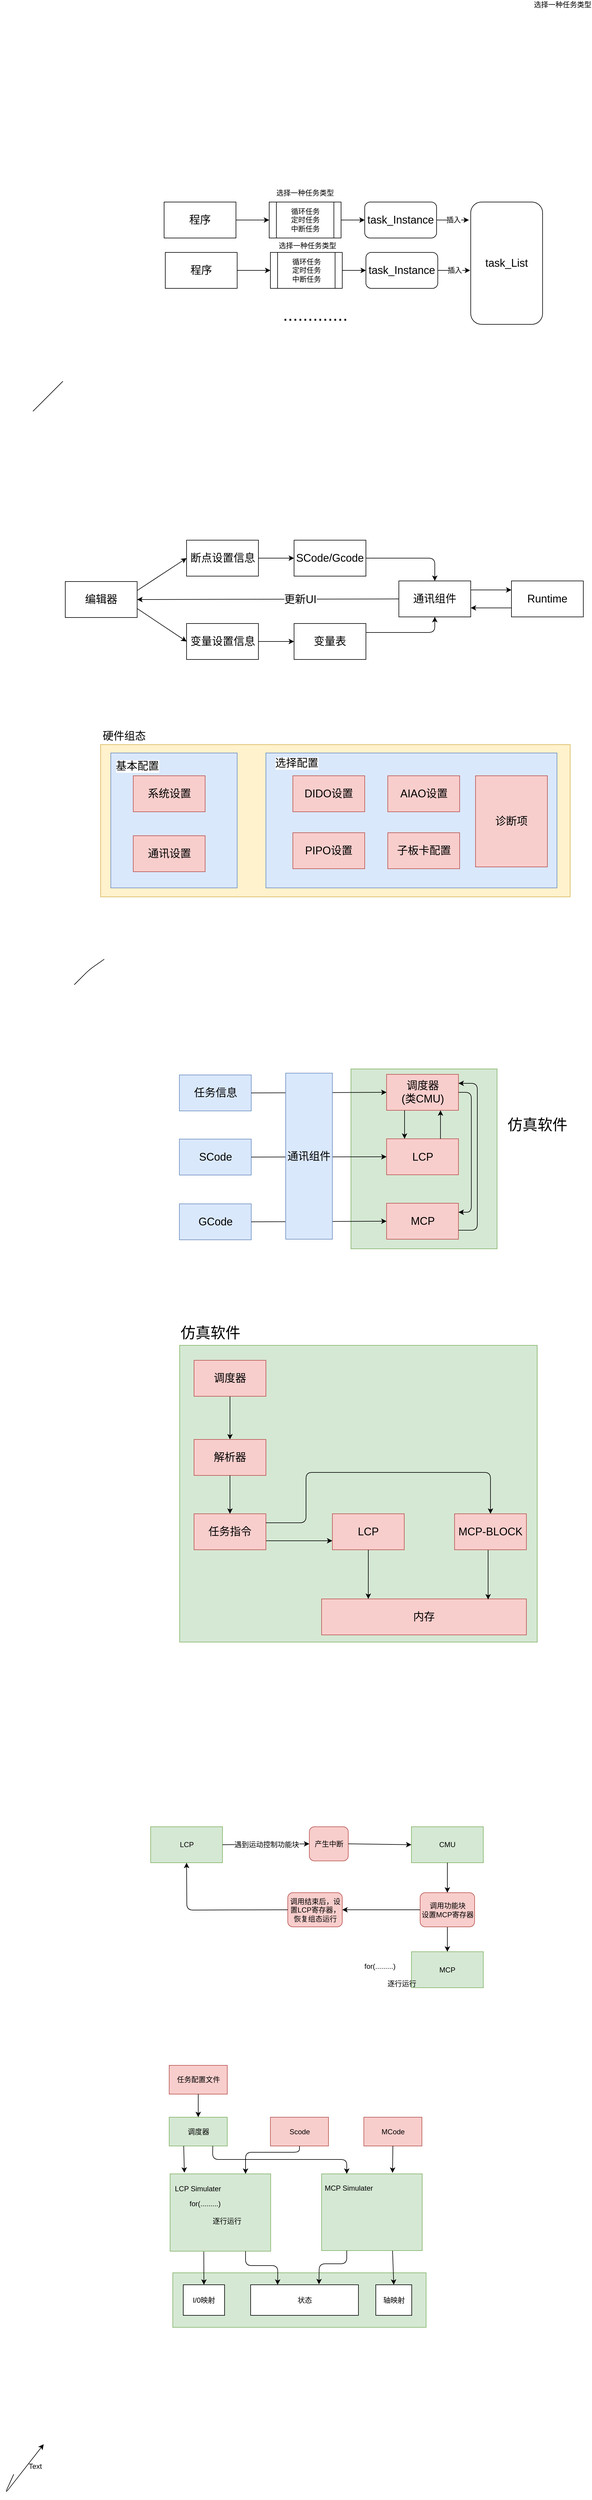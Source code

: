 <mxfile version="12.2.6" type="github" pages="1">
  <diagram id="iVK3ShdwLWbgninj1tHv" name="Page-1">
    <mxGraphModel dx="1200" dy="846" grid="0" gridSize="10" guides="1" tooltips="1" connect="1" arrows="1" fold="1" page="0" pageScale="1" pageWidth="827" pageHeight="1169" math="0" shadow="0">
      <root>
        <mxCell id="0"/>
        <mxCell id="1" parent="0"/>
        <mxCell id="r77TQMJBqD1MutyU2JvS-38" value="" style="rounded=0;whiteSpace=wrap;html=1;fillColor=#d5e8d4;strokeColor=#82b366;" vertex="1" parent="1">
          <mxGeometry x="-16" y="2151" width="597" height="495" as="geometry"/>
        </mxCell>
        <mxCell id="r77TQMJBqD1MutyU2JvS-3" value="" style="rounded=0;whiteSpace=wrap;html=1;fillColor=#d5e8d4;strokeColor=#82b366;" vertex="1" parent="1">
          <mxGeometry x="270" y="1690" width="244" height="300" as="geometry"/>
        </mxCell>
        <mxCell id="p2M6NOosVOnFMMnS_r7A-87" value="" style="rounded=0;whiteSpace=wrap;html=1;fontSize=18;fillColor=#fff2cc;strokeColor=#d6b656;" parent="1" vertex="1">
          <mxGeometry x="-148" y="1149" width="784" height="254" as="geometry"/>
        </mxCell>
        <mxCell id="p2M6NOosVOnFMMnS_r7A-80" value="" style="rounded=0;whiteSpace=wrap;html=1;fontSize=18;fillColor=#dae8fc;strokeColor=#6c8ebf;" parent="1" vertex="1">
          <mxGeometry x="128" y="1163" width="486" height="225" as="geometry"/>
        </mxCell>
        <mxCell id="p2M6NOosVOnFMMnS_r7A-79" value="" style="rounded=0;whiteSpace=wrap;html=1;fontSize=18;fillColor=#dae8fc;strokeColor=#6c8ebf;" parent="1" vertex="1">
          <mxGeometry x="-131" y="1163" width="211" height="225" as="geometry"/>
        </mxCell>
        <mxCell id="p2M6NOosVOnFMMnS_r7A-1" value="&lt;font style=&quot;font-size: 18px;&quot;&gt;程序&lt;/font&gt;" style="rounded=0;whiteSpace=wrap;html=1;fontSize=18;" parent="1" vertex="1">
          <mxGeometry x="-42" y="244" width="120" height="60" as="geometry"/>
        </mxCell>
        <mxCell id="p2M6NOosVOnFMMnS_r7A-2" value="" style="endArrow=classic;html=1;exitX=1;exitY=0.5;exitDx=0;exitDy=0;entryX=0;entryY=0.5;entryDx=0;entryDy=0;" parent="1" source="p2M6NOosVOnFMMnS_r7A-11" target="p2M6NOosVOnFMMnS_r7A-5" edge="1">
          <mxGeometry width="50" height="50" relative="1" as="geometry">
            <mxPoint x="-42" y="375" as="sourcePoint"/>
            <mxPoint x="156" y="274" as="targetPoint"/>
          </mxGeometry>
        </mxCell>
        <mxCell id="p2M6NOosVOnFMMnS_r7A-5" value="task_Instance" style="rounded=1;whiteSpace=wrap;html=1;fontSize=18;" parent="1" vertex="1">
          <mxGeometry x="293" y="244" width="120" height="60" as="geometry"/>
        </mxCell>
        <mxCell id="p2M6NOosVOnFMMnS_r7A-11" value="&lt;div&gt;循环任务&lt;/div&gt;&lt;div&gt;定时任务&lt;/div&gt;&lt;div&gt;中断任务&lt;br&gt;&lt;/div&gt;" style="shape=process;whiteSpace=wrap;html=1;backgroundOutline=1;" parent="1" vertex="1">
          <mxGeometry x="133.5" y="244" width="120" height="60" as="geometry"/>
        </mxCell>
        <mxCell id="p2M6NOosVOnFMMnS_r7A-12" value="" style="endArrow=classic;html=1;exitX=1;exitY=0.5;exitDx=0;exitDy=0;entryX=0;entryY=0.5;entryDx=0;entryDy=0;" parent="1" source="p2M6NOosVOnFMMnS_r7A-1" target="p2M6NOosVOnFMMnS_r7A-11" edge="1">
          <mxGeometry width="50" height="50" relative="1" as="geometry">
            <mxPoint x="78" y="274" as="sourcePoint"/>
            <mxPoint x="217" y="274" as="targetPoint"/>
          </mxGeometry>
        </mxCell>
        <mxCell id="p2M6NOosVOnFMMnS_r7A-14" value="" style="endArrow=none;html=1;" parent="1" edge="1">
          <mxGeometry width="50" height="50" relative="1" as="geometry">
            <mxPoint x="-261" y="593" as="sourcePoint"/>
            <mxPoint x="-211" y="543" as="targetPoint"/>
          </mxGeometry>
        </mxCell>
        <mxCell id="p2M6NOosVOnFMMnS_r7A-16" value="选择一种任务类型" style="text;html=1;resizable=0;points=[];align=center;verticalAlign=middle;labelBackgroundColor=#ffffff;" parent="p2M6NOosVOnFMMnS_r7A-14" vertex="1" connectable="0">
          <mxGeometry x="0.5" y="4" relative="1" as="geometry">
            <mxPoint x="419.5" y="-324" as="offset"/>
          </mxGeometry>
        </mxCell>
        <mxCell id="p2M6NOosVOnFMMnS_r7A-37" value="&lt;font style=&quot;font-size: 30px&quot;&gt;.............&lt;/font&gt;" style="text;html=1;resizable=0;points=[];align=center;verticalAlign=middle;labelBackgroundColor=#ffffff;fontSize=18;" parent="p2M6NOosVOnFMMnS_r7A-14" vertex="1" connectable="0">
          <mxGeometry x="0.236" y="1" relative="1" as="geometry">
            <mxPoint x="441" y="-130.5" as="offset"/>
          </mxGeometry>
        </mxCell>
        <mxCell id="p2M6NOosVOnFMMnS_r7A-18" value="" style="endArrow=classic;html=1;exitX=1;exitY=0.5;exitDx=0;exitDy=0;" parent="1" edge="1">
          <mxGeometry width="50" height="50" relative="1" as="geometry">
            <mxPoint x="413.0" y="274" as="sourcePoint"/>
            <mxPoint x="467" y="274" as="targetPoint"/>
          </mxGeometry>
        </mxCell>
        <mxCell id="p2M6NOosVOnFMMnS_r7A-19" value="插入" style="text;html=1;resizable=0;points=[];align=center;verticalAlign=middle;labelBackgroundColor=#ffffff;" parent="p2M6NOosVOnFMMnS_r7A-18" vertex="1" connectable="0">
          <mxGeometry x="0.141" y="-1" relative="1" as="geometry">
            <mxPoint x="-3.5" y="-1" as="offset"/>
          </mxGeometry>
        </mxCell>
        <mxCell id="p2M6NOosVOnFMMnS_r7A-28" value="程序" style="rounded=0;whiteSpace=wrap;html=1;fontSize=18;" parent="1" vertex="1">
          <mxGeometry x="-40" y="328" width="120" height="60" as="geometry"/>
        </mxCell>
        <mxCell id="p2M6NOosVOnFMMnS_r7A-29" value="" style="endArrow=classic;html=1;exitX=1;exitY=0.5;exitDx=0;exitDy=0;entryX=0;entryY=0.5;entryDx=0;entryDy=0;" parent="1" source="p2M6NOosVOnFMMnS_r7A-31" target="p2M6NOosVOnFMMnS_r7A-30" edge="1">
          <mxGeometry width="50" height="50" relative="1" as="geometry">
            <mxPoint x="-40" y="459" as="sourcePoint"/>
            <mxPoint x="158" y="358" as="targetPoint"/>
          </mxGeometry>
        </mxCell>
        <mxCell id="p2M6NOosVOnFMMnS_r7A-30" value="task_Instance" style="rounded=1;whiteSpace=wrap;html=1;fontSize=18;" parent="1" vertex="1">
          <mxGeometry x="295" y="328" width="120" height="60" as="geometry"/>
        </mxCell>
        <mxCell id="p2M6NOosVOnFMMnS_r7A-31" value="&lt;div&gt;循环任务&lt;/div&gt;&lt;div&gt;定时任务&lt;/div&gt;&lt;div&gt;中断任务&lt;br&gt;&lt;/div&gt;" style="shape=process;whiteSpace=wrap;html=1;backgroundOutline=1;" parent="1" vertex="1">
          <mxGeometry x="135.5" y="328" width="120" height="60" as="geometry"/>
        </mxCell>
        <mxCell id="p2M6NOosVOnFMMnS_r7A-32" value="" style="endArrow=classic;html=1;exitX=1;exitY=0.5;exitDx=0;exitDy=0;entryX=0;entryY=0.5;entryDx=0;entryDy=0;" parent="1" source="p2M6NOosVOnFMMnS_r7A-28" target="p2M6NOosVOnFMMnS_r7A-31" edge="1">
          <mxGeometry width="50" height="50" relative="1" as="geometry">
            <mxPoint x="80" y="358" as="sourcePoint"/>
            <mxPoint x="219" y="358" as="targetPoint"/>
          </mxGeometry>
        </mxCell>
        <mxCell id="p2M6NOosVOnFMMnS_r7A-33" value="选择一种任务类型" style="text;html=1;resizable=0;points=[];align=center;verticalAlign=middle;labelBackgroundColor=#ffffff;" parent="1" vertex="1" connectable="0">
          <mxGeometry x="-80.779" y="560.122" as="geometry">
            <mxPoint x="278" y="-243" as="offset"/>
          </mxGeometry>
        </mxCell>
        <mxCell id="p2M6NOosVOnFMMnS_r7A-34" value="" style="endArrow=classic;html=1;exitX=1;exitY=0.5;exitDx=0;exitDy=0;" parent="1" edge="1">
          <mxGeometry width="50" height="50" relative="1" as="geometry">
            <mxPoint x="415.0" y="358.0" as="sourcePoint"/>
            <mxPoint x="469" y="358.0" as="targetPoint"/>
          </mxGeometry>
        </mxCell>
        <mxCell id="p2M6NOosVOnFMMnS_r7A-35" value="插入" style="text;html=1;resizable=0;points=[];align=center;verticalAlign=middle;labelBackgroundColor=#ffffff;" parent="p2M6NOosVOnFMMnS_r7A-34" vertex="1" connectable="0">
          <mxGeometry x="0.141" y="-1" relative="1" as="geometry">
            <mxPoint x="-3.5" y="-1" as="offset"/>
          </mxGeometry>
        </mxCell>
        <mxCell id="p2M6NOosVOnFMMnS_r7A-36" value="task_List" style="rounded=1;whiteSpace=wrap;html=1;fontSize=18;" parent="1" vertex="1">
          <mxGeometry x="470" y="244" width="120" height="204" as="geometry"/>
        </mxCell>
        <mxCell id="p2M6NOosVOnFMMnS_r7A-38" value="选择一种任务类型" style="text;html=1;resizable=0;points=[];align=center;verticalAlign=middle;labelBackgroundColor=#ffffff;" parent="1" vertex="1" connectable="0">
          <mxGeometry x="203.384" y="238.459" as="geometry">
            <mxPoint x="419.5" y="-324" as="offset"/>
          </mxGeometry>
        </mxCell>
        <mxCell id="p2M6NOosVOnFMMnS_r7A-39" value="选择一种任务类型" style="text;html=1;resizable=0;points=[];align=center;verticalAlign=middle;labelBackgroundColor=#ffffff;" parent="1" vertex="1" connectable="0">
          <mxGeometry x="203.384" y="238.459" as="geometry">
            <mxPoint x="419.5" y="-324" as="offset"/>
          </mxGeometry>
        </mxCell>
        <mxCell id="p2M6NOosVOnFMMnS_r7A-42" value="断点设置信息" style="rounded=0;whiteSpace=wrap;html=1;fontSize=18;" parent="1" vertex="1">
          <mxGeometry x="-4.5" y="808" width="120" height="60" as="geometry"/>
        </mxCell>
        <mxCell id="p2M6NOosVOnFMMnS_r7A-43" value="变量设置信息" style="rounded=0;whiteSpace=wrap;html=1;fontSize=18;" parent="1" vertex="1">
          <mxGeometry x="-4.5" y="947" width="120" height="60" as="geometry"/>
        </mxCell>
        <mxCell id="p2M6NOosVOnFMMnS_r7A-44" value="SCode/Gcode" style="rounded=0;whiteSpace=wrap;html=1;fontSize=18;" parent="1" vertex="1">
          <mxGeometry x="175" y="808" width="120" height="60" as="geometry"/>
        </mxCell>
        <mxCell id="p2M6NOosVOnFMMnS_r7A-45" value="变量表" style="rounded=0;whiteSpace=wrap;html=1;fontSize=18;" parent="1" vertex="1">
          <mxGeometry x="175" y="947" width="120" height="60" as="geometry"/>
        </mxCell>
        <mxCell id="p2M6NOosVOnFMMnS_r7A-46" value="通讯组件" style="rounded=0;whiteSpace=wrap;html=1;fontSize=18;" parent="1" vertex="1">
          <mxGeometry x="350" y="876" width="120" height="60" as="geometry"/>
        </mxCell>
        <mxCell id="p2M6NOosVOnFMMnS_r7A-47" value="Runtime" style="rounded=0;whiteSpace=wrap;html=1;fontSize=18;" parent="1" vertex="1">
          <mxGeometry x="538" y="876" width="120" height="60" as="geometry"/>
        </mxCell>
        <mxCell id="p2M6NOosVOnFMMnS_r7A-48" value="" style="endArrow=classic;html=1;fontSize=18;fontColor=#000000;exitX=1;exitY=0.5;exitDx=0;exitDy=0;entryX=0;entryY=0.5;entryDx=0;entryDy=0;" parent="1" source="p2M6NOosVOnFMMnS_r7A-42" target="p2M6NOosVOnFMMnS_r7A-44" edge="1">
          <mxGeometry width="50" height="50" relative="1" as="geometry">
            <mxPoint x="-31" y="1036" as="sourcePoint"/>
            <mxPoint x="19" y="986" as="targetPoint"/>
          </mxGeometry>
        </mxCell>
        <mxCell id="p2M6NOosVOnFMMnS_r7A-49" value="" style="endArrow=classic;html=1;fontSize=18;fontColor=#000000;exitX=1;exitY=0.5;exitDx=0;exitDy=0;" parent="1" source="p2M6NOosVOnFMMnS_r7A-43" target="p2M6NOosVOnFMMnS_r7A-45" edge="1">
          <mxGeometry width="50" height="50" relative="1" as="geometry">
            <mxPoint x="-31" y="1078" as="sourcePoint"/>
            <mxPoint x="19" y="1028" as="targetPoint"/>
          </mxGeometry>
        </mxCell>
        <mxCell id="p2M6NOosVOnFMMnS_r7A-50" value="" style="endArrow=classic;html=1;fontSize=18;fontColor=#000000;exitX=1;exitY=0.5;exitDx=0;exitDy=0;entryX=0.5;entryY=0;entryDx=0;entryDy=0;" parent="1" source="p2M6NOosVOnFMMnS_r7A-44" target="p2M6NOosVOnFMMnS_r7A-46" edge="1">
          <mxGeometry width="50" height="50" relative="1" as="geometry">
            <mxPoint x="125.5" y="848" as="sourcePoint"/>
            <mxPoint x="185" y="848" as="targetPoint"/>
            <Array as="points">
              <mxPoint x="410" y="838"/>
            </Array>
          </mxGeometry>
        </mxCell>
        <mxCell id="p2M6NOosVOnFMMnS_r7A-51" value="" style="endArrow=classic;html=1;fontSize=18;fontColor=#000000;exitX=1;exitY=0.25;exitDx=0;exitDy=0;entryX=0.5;entryY=1;entryDx=0;entryDy=0;" parent="1" source="p2M6NOosVOnFMMnS_r7A-45" target="p2M6NOosVOnFMMnS_r7A-46" edge="1">
          <mxGeometry width="50" height="50" relative="1" as="geometry">
            <mxPoint x="-31" y="1036" as="sourcePoint"/>
            <mxPoint x="19" y="986" as="targetPoint"/>
            <Array as="points">
              <mxPoint x="410" y="962"/>
            </Array>
          </mxGeometry>
        </mxCell>
        <mxCell id="p2M6NOosVOnFMMnS_r7A-53" value="" style="endArrow=classic;html=1;fontSize=18;fontColor=#000000;exitX=1;exitY=0.25;exitDx=0;exitDy=0;entryX=0;entryY=0.25;entryDx=0;entryDy=0;" parent="1" source="p2M6NOosVOnFMMnS_r7A-46" target="p2M6NOosVOnFMMnS_r7A-47" edge="1">
          <mxGeometry width="50" height="50" relative="1" as="geometry">
            <mxPoint x="-31" y="1036" as="sourcePoint"/>
            <mxPoint x="19" y="986" as="targetPoint"/>
          </mxGeometry>
        </mxCell>
        <mxCell id="p2M6NOosVOnFMMnS_r7A-54" value="" style="endArrow=classic;html=1;fontSize=18;fontColor=#000000;exitX=0;exitY=0.75;exitDx=0;exitDy=0;entryX=1;entryY=0.75;entryDx=0;entryDy=0;" parent="1" source="p2M6NOosVOnFMMnS_r7A-47" target="p2M6NOosVOnFMMnS_r7A-46" edge="1">
          <mxGeometry width="50" height="50" relative="1" as="geometry">
            <mxPoint x="480" y="897" as="sourcePoint"/>
            <mxPoint x="550" y="897" as="targetPoint"/>
          </mxGeometry>
        </mxCell>
        <mxCell id="p2M6NOosVOnFMMnS_r7A-59" value="编辑器" style="rounded=0;whiteSpace=wrap;html=1;fontSize=18;" parent="1" vertex="1">
          <mxGeometry x="-207" y="877" width="120" height="60" as="geometry"/>
        </mxCell>
        <mxCell id="p2M6NOosVOnFMMnS_r7A-61" value="" style="endArrow=classic;html=1;fontSize=18;fontColor=#000000;exitX=1;exitY=0.25;exitDx=0;exitDy=0;entryX=0;entryY=0.5;entryDx=0;entryDy=0;" parent="1" source="p2M6NOosVOnFMMnS_r7A-59" target="p2M6NOosVOnFMMnS_r7A-42" edge="1">
          <mxGeometry width="50" height="50" relative="1" as="geometry">
            <mxPoint x="305" y="972" as="sourcePoint"/>
            <mxPoint x="420" y="927" as="targetPoint"/>
            <Array as="points"/>
          </mxGeometry>
        </mxCell>
        <mxCell id="p2M6NOosVOnFMMnS_r7A-63" value="" style="endArrow=classic;html=1;fontSize=18;fontColor=#000000;exitX=1;exitY=0.75;exitDx=0;exitDy=0;entryX=0;entryY=0.5;entryDx=0;entryDy=0;" parent="1" source="p2M6NOosVOnFMMnS_r7A-59" target="p2M6NOosVOnFMMnS_r7A-43" edge="1">
          <mxGeometry width="50" height="50" relative="1" as="geometry">
            <mxPoint x="-77" y="902" as="sourcePoint"/>
            <mxPoint x="5.5" y="848" as="targetPoint"/>
            <Array as="points"/>
          </mxGeometry>
        </mxCell>
        <mxCell id="p2M6NOosVOnFMMnS_r7A-64" value="" style="endArrow=classic;html=1;fontSize=18;fontColor=#000000;exitX=0;exitY=0.5;exitDx=0;exitDy=0;entryX=1;entryY=0.5;entryDx=0;entryDy=0;" parent="1" source="p2M6NOosVOnFMMnS_r7A-46" target="p2M6NOosVOnFMMnS_r7A-59" edge="1">
          <mxGeometry width="50" height="50" relative="1" as="geometry">
            <mxPoint x="-261" y="1078" as="sourcePoint"/>
            <mxPoint x="-211" y="1028" as="targetPoint"/>
          </mxGeometry>
        </mxCell>
        <mxCell id="p2M6NOosVOnFMMnS_r7A-65" value="&lt;div&gt;更新UI&lt;/div&gt;" style="text;html=1;resizable=0;points=[];align=center;verticalAlign=middle;labelBackgroundColor=#ffffff;fontSize=18;fontColor=#000000;" parent="p2M6NOosVOnFMMnS_r7A-64" vertex="1" connectable="0">
          <mxGeometry x="-0.245" relative="1" as="geometry">
            <mxPoint as="offset"/>
          </mxGeometry>
        </mxCell>
        <mxCell id="p2M6NOosVOnFMMnS_r7A-67" value="通讯设置" style="rounded=0;whiteSpace=wrap;html=1;fontSize=18;fillColor=#f8cecc;strokeColor=#b85450;" parent="1" vertex="1">
          <mxGeometry x="-93.5" y="1301" width="120" height="60" as="geometry"/>
        </mxCell>
        <mxCell id="p2M6NOosVOnFMMnS_r7A-68" value="DIDO设置" style="rounded=0;whiteSpace=wrap;html=1;fontSize=18;fillColor=#f8cecc;strokeColor=#b85450;" parent="1" vertex="1">
          <mxGeometry x="173" y="1201" width="120" height="60" as="geometry"/>
        </mxCell>
        <mxCell id="p2M6NOosVOnFMMnS_r7A-69" value="PIPO设置" style="rounded=0;whiteSpace=wrap;html=1;fontSize=18;fillColor=#f8cecc;strokeColor=#b85450;" parent="1" vertex="1">
          <mxGeometry x="173" y="1296" width="120" height="60" as="geometry"/>
        </mxCell>
        <mxCell id="p2M6NOosVOnFMMnS_r7A-71" value="系统设置" style="rounded=0;whiteSpace=wrap;html=1;fontSize=18;fillColor=#f8cecc;strokeColor=#b85450;" parent="1" vertex="1">
          <mxGeometry x="-93.5" y="1201" width="120" height="60" as="geometry"/>
        </mxCell>
        <mxCell id="p2M6NOosVOnFMMnS_r7A-75" value="AIAO设置" style="rounded=0;whiteSpace=wrap;html=1;fontSize=18;fillColor=#f8cecc;strokeColor=#b85450;" parent="1" vertex="1">
          <mxGeometry x="331.5" y="1201" width="120" height="60" as="geometry"/>
        </mxCell>
        <mxCell id="p2M6NOosVOnFMMnS_r7A-76" value="子板卡配置" style="rounded=0;whiteSpace=wrap;html=1;fontSize=18;fillColor=#f8cecc;strokeColor=#b85450;" parent="1" vertex="1">
          <mxGeometry x="331.5" y="1296" width="120" height="60" as="geometry"/>
        </mxCell>
        <mxCell id="p2M6NOosVOnFMMnS_r7A-81" value="" style="endArrow=none;html=1;fontSize=18;fontColor=#000000;" parent="1" edge="1">
          <mxGeometry width="50" height="50" relative="1" as="geometry">
            <mxPoint x="-192" y="1549.5" as="sourcePoint"/>
            <mxPoint x="-142" y="1507" as="targetPoint"/>
            <Array as="points">
              <mxPoint x="-167" y="1524.5"/>
            </Array>
          </mxGeometry>
        </mxCell>
        <mxCell id="p2M6NOosVOnFMMnS_r7A-82" value="基本配置" style="text;html=1;resizable=0;points=[];align=center;verticalAlign=middle;labelBackgroundColor=#ffffff;fontSize=18;fontColor=#000000;" parent="p2M6NOosVOnFMMnS_r7A-81" vertex="1" connectable="0">
          <mxGeometry x="0.741" relative="1" as="geometry">
            <mxPoint x="61.5" y="-327" as="offset"/>
          </mxGeometry>
        </mxCell>
        <mxCell id="p2M6NOosVOnFMMnS_r7A-85" value="选择配置" style="text;html=1;resizable=0;points=[];align=center;verticalAlign=middle;labelBackgroundColor=#ffffff;fontSize=18;fontColor=#000000;" parent="p2M6NOosVOnFMMnS_r7A-81" vertex="1" connectable="0">
          <mxGeometry x="0.834" relative="1" as="geometry">
            <mxPoint x="325.5" y="-330.5" as="offset"/>
          </mxGeometry>
        </mxCell>
        <mxCell id="p2M6NOosVOnFMMnS_r7A-88" value="硬件组态" style="text;html=1;resizable=0;points=[];align=center;verticalAlign=middle;labelBackgroundColor=#ffffff;fontSize=18;fontColor=#000000;" parent="p2M6NOosVOnFMMnS_r7A-81" vertex="1" connectable="0">
          <mxGeometry x="0.812" y="1" relative="1" as="geometry">
            <mxPoint x="39" y="-375.5" as="offset"/>
          </mxGeometry>
        </mxCell>
        <mxCell id="p2M6NOosVOnFMMnS_r7A-90" value="诊断项" style="rounded=0;whiteSpace=wrap;html=1;fontSize=18;fillColor=#f8cecc;strokeColor=#b85450;" parent="1" vertex="1">
          <mxGeometry x="478" y="1201" width="120" height="152" as="geometry"/>
        </mxCell>
        <mxCell id="p2M6NOosVOnFMMnS_r7A-93" value="SCode" style="rounded=0;whiteSpace=wrap;html=1;fontSize=18;fillColor=#dae8fc;strokeColor=#6c8ebf;" parent="1" vertex="1">
          <mxGeometry x="-16.5" y="1807" width="120" height="60" as="geometry"/>
        </mxCell>
        <mxCell id="p2M6NOosVOnFMMnS_r7A-94" value="GCode" style="rounded=0;whiteSpace=wrap;html=1;fontSize=18;fillColor=#dae8fc;strokeColor=#6c8ebf;" parent="1" vertex="1">
          <mxGeometry x="-16.5" y="1915" width="120" height="60" as="geometry"/>
        </mxCell>
        <mxCell id="p2M6NOosVOnFMMnS_r7A-95" value="任务信息" style="rounded=0;whiteSpace=wrap;html=1;fontSize=18;fillColor=#dae8fc;strokeColor=#6c8ebf;" parent="1" vertex="1">
          <mxGeometry x="-16.5" y="1700" width="120" height="60" as="geometry"/>
        </mxCell>
        <mxCell id="p2M6NOosVOnFMMnS_r7A-96" value="&lt;div&gt;调度器&lt;/div&gt;&lt;div&gt;(类CMU)&lt;br&gt;&lt;/div&gt;" style="rounded=0;whiteSpace=wrap;html=1;fontSize=18;fillColor=#f8cecc;strokeColor=#b85450;" parent="1" vertex="1">
          <mxGeometry x="329.5" y="1699" width="120" height="60" as="geometry"/>
        </mxCell>
        <mxCell id="p2M6NOosVOnFMMnS_r7A-97" value="LCP" style="rounded=0;whiteSpace=wrap;html=1;fontSize=18;fillColor=#f8cecc;strokeColor=#b85450;" parent="1" vertex="1">
          <mxGeometry x="329.5" y="1806.5" width="120" height="60" as="geometry"/>
        </mxCell>
        <mxCell id="p2M6NOosVOnFMMnS_r7A-98" value="MCP" style="rounded=0;whiteSpace=wrap;html=1;fontSize=18;fillColor=#f8cecc;strokeColor=#b85450;" parent="1" vertex="1">
          <mxGeometry x="329.5" y="1914" width="120" height="60" as="geometry"/>
        </mxCell>
        <mxCell id="p2M6NOosVOnFMMnS_r7A-99" value="" style="endArrow=classic;html=1;fontSize=18;fontColor=#000000;exitX=1;exitY=0.5;exitDx=0;exitDy=0;entryX=0;entryY=0.5;entryDx=0;entryDy=0;" parent="1" source="p2M6NOosVOnFMMnS_r7A-95" target="p2M6NOosVOnFMMnS_r7A-96" edge="1">
          <mxGeometry width="50" height="50" relative="1" as="geometry">
            <mxPoint x="-216" y="2046" as="sourcePoint"/>
            <mxPoint x="-166" y="1996" as="targetPoint"/>
          </mxGeometry>
        </mxCell>
        <mxCell id="p2M6NOosVOnFMMnS_r7A-102" value="" style="endArrow=classic;html=1;fontSize=18;fontColor=#000000;exitX=1;exitY=0.5;exitDx=0;exitDy=0;entryX=0;entryY=0.5;entryDx=0;entryDy=0;" parent="1" source="p2M6NOosVOnFMMnS_r7A-93" target="p2M6NOosVOnFMMnS_r7A-97" edge="1">
          <mxGeometry width="50" height="50" relative="1" as="geometry">
            <mxPoint x="113.5" y="1740" as="sourcePoint"/>
            <mxPoint x="305" y="1740" as="targetPoint"/>
          </mxGeometry>
        </mxCell>
        <mxCell id="p2M6NOosVOnFMMnS_r7A-103" value="" style="endArrow=classic;html=1;fontSize=18;fontColor=#000000;exitX=1;exitY=0.5;exitDx=0;exitDy=0;entryX=0;entryY=0.5;entryDx=0;entryDy=0;" parent="1" source="p2M6NOosVOnFMMnS_r7A-94" target="p2M6NOosVOnFMMnS_r7A-98" edge="1">
          <mxGeometry width="50" height="50" relative="1" as="geometry">
            <mxPoint x="123.5" y="1750" as="sourcePoint"/>
            <mxPoint x="315" y="1750" as="targetPoint"/>
          </mxGeometry>
        </mxCell>
        <mxCell id="p2M6NOosVOnFMMnS_r7A-101" value="通讯组件" style="rounded=0;whiteSpace=wrap;html=1;fontSize=18;fillColor=#dae8fc;strokeColor=#6c8ebf;" parent="1" vertex="1">
          <mxGeometry x="161" y="1697" width="78" height="277" as="geometry"/>
        </mxCell>
        <mxCell id="p2M6NOosVOnFMMnS_r7A-104" value="" style="endArrow=classic;html=1;fontSize=18;fontColor=#000000;exitX=0.25;exitY=1;exitDx=0;exitDy=0;entryX=0.25;entryY=0;entryDx=0;entryDy=0;" parent="1" source="p2M6NOosVOnFMMnS_r7A-96" target="p2M6NOosVOnFMMnS_r7A-97" edge="1">
          <mxGeometry width="50" height="50" relative="1" as="geometry">
            <mxPoint x="600.5" y="1828" as="sourcePoint"/>
            <mxPoint x="650.5" y="1778" as="targetPoint"/>
          </mxGeometry>
        </mxCell>
        <mxCell id="p2M6NOosVOnFMMnS_r7A-105" value="" style="endArrow=classic;html=1;fontSize=18;fontColor=#000000;exitX=1;exitY=0.5;exitDx=0;exitDy=0;entryX=1;entryY=0.25;entryDx=0;entryDy=0;" parent="1" source="p2M6NOosVOnFMMnS_r7A-96" target="p2M6NOosVOnFMMnS_r7A-98" edge="1">
          <mxGeometry width="50" height="50" relative="1" as="geometry">
            <mxPoint x="399.5" y="1769" as="sourcePoint"/>
            <mxPoint x="399.5" y="1816.5" as="targetPoint"/>
            <Array as="points">
              <mxPoint x="471" y="1729"/>
              <mxPoint x="471" y="1929"/>
            </Array>
          </mxGeometry>
        </mxCell>
        <mxCell id="r77TQMJBqD1MutyU2JvS-4" value="" style="endArrow=classic;html=1;fontSize=18;fontColor=#000000;exitX=0.75;exitY=0;exitDx=0;exitDy=0;entryX=0.75;entryY=1;entryDx=0;entryDy=0;" edge="1" parent="1" source="p2M6NOosVOnFMMnS_r7A-97" target="p2M6NOosVOnFMMnS_r7A-96">
          <mxGeometry width="50" height="50" relative="1" as="geometry">
            <mxPoint x="399.5" y="1769" as="sourcePoint"/>
            <mxPoint x="399.5" y="1816.5" as="targetPoint"/>
          </mxGeometry>
        </mxCell>
        <mxCell id="r77TQMJBqD1MutyU2JvS-6" value="" style="endArrow=none;html=1;fontSize=18;fontColor=#000000;exitX=1;exitY=0.25;exitDx=0;exitDy=0;entryX=1;entryY=0.75;entryDx=0;entryDy=0;startArrow=classic;startFill=1;endFill=0;" edge="1" parent="1" source="p2M6NOosVOnFMMnS_r7A-96" target="p2M6NOosVOnFMMnS_r7A-98">
          <mxGeometry width="50" height="50" relative="1" as="geometry">
            <mxPoint x="459.5" y="1739" as="sourcePoint"/>
            <mxPoint x="459.5" y="1939" as="targetPoint"/>
            <Array as="points">
              <mxPoint x="481" y="1714"/>
              <mxPoint x="481" y="1959"/>
            </Array>
          </mxGeometry>
        </mxCell>
        <mxCell id="r77TQMJBqD1MutyU2JvS-8" value="" style="endArrow=classic;html=1;exitX=0.5;exitY=1;exitDx=0;exitDy=0;entryX=0.5;entryY=0;entryDx=0;entryDy=0;" edge="1" parent="1" source="r77TQMJBqD1MutyU2JvS-10" target="r77TQMJBqD1MutyU2JvS-11">
          <mxGeometry width="50" height="50" relative="1" as="geometry">
            <mxPoint x="-232" y="2337" as="sourcePoint"/>
            <mxPoint x="-182" y="2287" as="targetPoint"/>
          </mxGeometry>
        </mxCell>
        <mxCell id="r77TQMJBqD1MutyU2JvS-9" value="&lt;font style=&quot;font-size: 25px&quot;&gt;仿真软件&lt;/font&gt;" style="text;html=1;resizable=0;points=[];align=center;verticalAlign=middle;labelBackgroundColor=#ffffff;" vertex="1" connectable="0" parent="r77TQMJBqD1MutyU2JvS-8">
          <mxGeometry x="0.44" y="-1" relative="1" as="geometry">
            <mxPoint x="-32" y="-159" as="offset"/>
          </mxGeometry>
        </mxCell>
        <mxCell id="r77TQMJBqD1MutyU2JvS-10" value="&lt;div&gt;调度器&lt;/div&gt;" style="rounded=0;whiteSpace=wrap;html=1;fontSize=18;fillColor=#f8cecc;strokeColor=#b85450;" vertex="1" parent="1">
          <mxGeometry x="8" y="2176" width="120" height="60" as="geometry"/>
        </mxCell>
        <mxCell id="r77TQMJBqD1MutyU2JvS-11" value="解析器" style="rounded=0;whiteSpace=wrap;html=1;fontSize=18;fillColor=#f8cecc;strokeColor=#b85450;" vertex="1" parent="1">
          <mxGeometry x="8" y="2308" width="120" height="60" as="geometry"/>
        </mxCell>
        <mxCell id="r77TQMJBqD1MutyU2JvS-20" value="" style="edgeStyle=orthogonalEdgeStyle;rounded=0;orthogonalLoop=1;jettySize=auto;html=1;startArrow=none;startFill=0;endArrow=classic;endFill=1;exitX=1;exitY=0.75;exitDx=0;exitDy=0;entryX=0;entryY=0.75;entryDx=0;entryDy=0;" edge="1" parent="1" source="r77TQMJBqD1MutyU2JvS-13" target="r77TQMJBqD1MutyU2JvS-19">
          <mxGeometry relative="1" as="geometry"/>
        </mxCell>
        <mxCell id="r77TQMJBqD1MutyU2JvS-13" value="任务指令" style="rounded=0;whiteSpace=wrap;html=1;fontSize=18;fillColor=#f8cecc;strokeColor=#b85450;" vertex="1" parent="1">
          <mxGeometry x="8" y="2432" width="120" height="60" as="geometry"/>
        </mxCell>
        <mxCell id="r77TQMJBqD1MutyU2JvS-19" value="LCP" style="rounded=0;whiteSpace=wrap;html=1;fontSize=18;fillColor=#f8cecc;strokeColor=#b85450;" vertex="1" parent="1">
          <mxGeometry x="239" y="2432" width="120" height="60" as="geometry"/>
        </mxCell>
        <mxCell id="r77TQMJBqD1MutyU2JvS-14" value="" style="endArrow=classic;html=1;entryX=0.5;entryY=0;entryDx=0;entryDy=0;exitX=0.5;exitY=1;exitDx=0;exitDy=0;" edge="1" parent="1" source="r77TQMJBqD1MutyU2JvS-11" target="r77TQMJBqD1MutyU2JvS-13">
          <mxGeometry width="50" height="50" relative="1" as="geometry">
            <mxPoint x="68" y="2405" as="sourcePoint"/>
            <mxPoint x="68" y="2471" as="targetPoint"/>
          </mxGeometry>
        </mxCell>
        <mxCell id="r77TQMJBqD1MutyU2JvS-15" value="&lt;font style=&quot;font-size: 25px&quot;&gt;仿真软件&lt;/font&gt;" style="text;html=1;resizable=0;points=[];align=center;verticalAlign=middle;labelBackgroundColor=#ffffff;" vertex="1" connectable="0" parent="r77TQMJBqD1MutyU2JvS-14">
          <mxGeometry x="0.44" y="-1" relative="1" as="geometry">
            <mxPoint x="514" y="-632" as="offset"/>
          </mxGeometry>
        </mxCell>
        <mxCell id="r77TQMJBqD1MutyU2JvS-27" value="内存" style="rounded=0;whiteSpace=wrap;html=1;fontSize=18;fillColor=#f8cecc;strokeColor=#b85450;" vertex="1" parent="1">
          <mxGeometry x="221" y="2574" width="342" height="60" as="geometry"/>
        </mxCell>
        <mxCell id="r77TQMJBqD1MutyU2JvS-29" value="" style="endArrow=classic;html=1;exitX=0.5;exitY=1;exitDx=0;exitDy=0;entryX=0.228;entryY=0;entryDx=0;entryDy=0;entryPerimeter=0;" edge="1" parent="1" source="r77TQMJBqD1MutyU2JvS-19" target="r77TQMJBqD1MutyU2JvS-27">
          <mxGeometry width="50" height="50" relative="1" as="geometry">
            <mxPoint x="-245" y="2735" as="sourcePoint"/>
            <mxPoint x="-195" y="2685" as="targetPoint"/>
          </mxGeometry>
        </mxCell>
        <mxCell id="r77TQMJBqD1MutyU2JvS-30" value="" style="endArrow=classic;html=1;exitX=0.5;exitY=1;exitDx=0;exitDy=0;entryX=0.813;entryY=0.017;entryDx=0;entryDy=0;entryPerimeter=0;" edge="1" parent="1" target="r77TQMJBqD1MutyU2JvS-27">
          <mxGeometry width="50" height="50" relative="1" as="geometry">
            <mxPoint x="499" y="2492" as="sourcePoint"/>
            <mxPoint x="502" y="2577" as="targetPoint"/>
          </mxGeometry>
        </mxCell>
        <mxCell id="r77TQMJBqD1MutyU2JvS-33" value="MCP-BLOCK" style="rounded=0;whiteSpace=wrap;html=1;fontSize=18;fillColor=#f8cecc;strokeColor=#b85450;" vertex="1" parent="1">
          <mxGeometry x="443" y="2432" width="120" height="60" as="geometry"/>
        </mxCell>
        <mxCell id="r77TQMJBqD1MutyU2JvS-36" value="" style="endArrow=classic;html=1;exitX=1;exitY=0.25;exitDx=0;exitDy=0;entryX=0.5;entryY=0;entryDx=0;entryDy=0;" edge="1" parent="1" source="r77TQMJBqD1MutyU2JvS-13" target="r77TQMJBqD1MutyU2JvS-33">
          <mxGeometry width="50" height="50" relative="1" as="geometry">
            <mxPoint x="-245" y="2705" as="sourcePoint"/>
            <mxPoint x="-195" y="2655" as="targetPoint"/>
            <Array as="points">
              <mxPoint x="195" y="2447"/>
              <mxPoint x="195" y="2363"/>
              <mxPoint x="503" y="2363"/>
            </Array>
          </mxGeometry>
        </mxCell>
        <mxCell id="r77TQMJBqD1MutyU2JvS-39" value="LCP" style="rounded=0;whiteSpace=wrap;html=1;fillColor=#d5e8d4;strokeColor=#82b366;" vertex="1" parent="1">
          <mxGeometry x="-64.5" y="2954" width="120" height="60" as="geometry"/>
        </mxCell>
        <mxCell id="r77TQMJBqD1MutyU2JvS-41" value="" style="endArrow=classic;html=1;exitX=1;exitY=0.5;exitDx=0;exitDy=0;entryX=0;entryY=0.5;entryDx=0;entryDy=0;" edge="1" parent="1" source="r77TQMJBqD1MutyU2JvS-39" target="r77TQMJBqD1MutyU2JvS-44">
          <mxGeometry width="50" height="50" relative="1" as="geometry">
            <mxPoint x="-116" y="3086" as="sourcePoint"/>
            <mxPoint x="226" y="2985" as="targetPoint"/>
          </mxGeometry>
        </mxCell>
        <mxCell id="r77TQMJBqD1MutyU2JvS-42" value="遇到运动控制功能块" style="text;html=1;resizable=0;points=[];align=center;verticalAlign=middle;labelBackgroundColor=#ffffff;" vertex="1" connectable="0" parent="r77TQMJBqD1MutyU2JvS-41">
          <mxGeometry x="0.131" y="1" relative="1" as="geometry">
            <mxPoint x="-8.5" y="1.5" as="offset"/>
          </mxGeometry>
        </mxCell>
        <mxCell id="r77TQMJBqD1MutyU2JvS-44" value="产生中断" style="rounded=1;whiteSpace=wrap;html=1;fillColor=#f8cecc;strokeColor=#b85450;" vertex="1" parent="1">
          <mxGeometry x="200.5" y="2954" width="65" height="57" as="geometry"/>
        </mxCell>
        <mxCell id="r77TQMJBqD1MutyU2JvS-53" value="CMU" style="rounded=0;whiteSpace=wrap;html=1;fillColor=#d5e8d4;strokeColor=#82b366;" vertex="1" parent="1">
          <mxGeometry x="371" y="2954" width="120" height="60" as="geometry"/>
        </mxCell>
        <mxCell id="r77TQMJBqD1MutyU2JvS-55" value="" style="endArrow=classic;html=1;exitX=1;exitY=0.5;exitDx=0;exitDy=0;entryX=0;entryY=0.5;entryDx=0;entryDy=0;" edge="1" parent="1" source="r77TQMJBqD1MutyU2JvS-44" target="r77TQMJBqD1MutyU2JvS-53">
          <mxGeometry width="50" height="50" relative="1" as="geometry">
            <mxPoint x="-116" y="3086" as="sourcePoint"/>
            <mxPoint x="-66" y="3036" as="targetPoint"/>
          </mxGeometry>
        </mxCell>
        <mxCell id="r77TQMJBqD1MutyU2JvS-56" value="" style="endArrow=classic;html=1;exitX=0.5;exitY=1;exitDx=0;exitDy=0;entryX=0.5;entryY=0;entryDx=0;entryDy=0;" edge="1" parent="1" source="r77TQMJBqD1MutyU2JvS-53" target="r77TQMJBqD1MutyU2JvS-57">
          <mxGeometry width="50" height="50" relative="1" as="geometry">
            <mxPoint x="436" y="3080" as="sourcePoint"/>
            <mxPoint x="431" y="3081" as="targetPoint"/>
          </mxGeometry>
        </mxCell>
        <mxCell id="r77TQMJBqD1MutyU2JvS-67" value="" style="edgeStyle=orthogonalEdgeStyle;rounded=0;orthogonalLoop=1;jettySize=auto;html=1;startArrow=none;startFill=0;endArrow=classic;endFill=1;" edge="1" parent="1" source="r77TQMJBqD1MutyU2JvS-57" target="r77TQMJBqD1MutyU2JvS-58">
          <mxGeometry relative="1" as="geometry"/>
        </mxCell>
        <mxCell id="r77TQMJBqD1MutyU2JvS-57" value="&lt;div&gt;调用功能块&lt;/div&gt;&lt;div&gt;设置MCP寄存器&lt;/div&gt;" style="rounded=1;whiteSpace=wrap;html=1;fillColor=#f8cecc;strokeColor=#b85450;" vertex="1" parent="1">
          <mxGeometry x="385.5" y="3064" width="91" height="57" as="geometry"/>
        </mxCell>
        <mxCell id="r77TQMJBqD1MutyU2JvS-58" value="MCP" style="rounded=0;whiteSpace=wrap;html=1;fillColor=#d5e8d4;strokeColor=#82b366;" vertex="1" parent="1">
          <mxGeometry x="371" y="3162.5" width="120" height="60" as="geometry"/>
        </mxCell>
        <mxCell id="r77TQMJBqD1MutyU2JvS-64" value="调用结束后，设置LCP寄存器，恢复组态运行" style="rounded=1;whiteSpace=wrap;html=1;fillColor=#f8cecc;strokeColor=#b85450;" vertex="1" parent="1">
          <mxGeometry x="164.5" y="3064" width="91" height="57" as="geometry"/>
        </mxCell>
        <mxCell id="r77TQMJBqD1MutyU2JvS-65" value="" style="endArrow=classic;html=1;exitX=0;exitY=0.5;exitDx=0;exitDy=0;entryX=1;entryY=0.5;entryDx=0;entryDy=0;" edge="1" parent="1" source="r77TQMJBqD1MutyU2JvS-57" target="r77TQMJBqD1MutyU2JvS-64">
          <mxGeometry width="50" height="50" relative="1" as="geometry">
            <mxPoint x="-201" y="3304" as="sourcePoint"/>
            <mxPoint x="-151" y="3254" as="targetPoint"/>
          </mxGeometry>
        </mxCell>
        <mxCell id="r77TQMJBqD1MutyU2JvS-66" value="" style="endArrow=classic;html=1;exitX=0;exitY=0.5;exitDx=0;exitDy=0;entryX=0.5;entryY=1;entryDx=0;entryDy=0;" edge="1" parent="1" source="r77TQMJBqD1MutyU2JvS-64" target="r77TQMJBqD1MutyU2JvS-39">
          <mxGeometry width="50" height="50" relative="1" as="geometry">
            <mxPoint x="-201" y="3304" as="sourcePoint"/>
            <mxPoint x="-151" y="3254" as="targetPoint"/>
            <Array as="points">
              <mxPoint x="-4" y="3093"/>
            </Array>
          </mxGeometry>
        </mxCell>
        <mxCell id="r77TQMJBqD1MutyU2JvS-68" value="任务配置文件" style="rounded=0;whiteSpace=wrap;html=1;fillColor=#f8cecc;strokeColor=#b85450;" vertex="1" parent="1">
          <mxGeometry x="-33.5" y="3352" width="97" height="48" as="geometry"/>
        </mxCell>
        <mxCell id="r77TQMJBqD1MutyU2JvS-69" value="调度器" style="rounded=0;whiteSpace=wrap;html=1;fillColor=#d5e8d4;strokeColor=#82b366;" vertex="1" parent="1">
          <mxGeometry x="-33.5" y="3438.5" width="97" height="48" as="geometry"/>
        </mxCell>
        <mxCell id="r77TQMJBqD1MutyU2JvS-70" value="Scode" style="rounded=0;whiteSpace=wrap;html=1;fillColor=#f8cecc;strokeColor=#b85450;" vertex="1" parent="1">
          <mxGeometry x="135.5" y="3438.5" width="97" height="48" as="geometry"/>
        </mxCell>
        <mxCell id="r77TQMJBqD1MutyU2JvS-71" value="MCode" style="rounded=0;whiteSpace=wrap;html=1;fillColor=#f8cecc;strokeColor=#b85450;" vertex="1" parent="1">
          <mxGeometry x="291.5" y="3438.5" width="97" height="48" as="geometry"/>
        </mxCell>
        <mxCell id="r77TQMJBqD1MutyU2JvS-72" value="" style="rounded=0;whiteSpace=wrap;html=1;fillColor=#d5e8d4;strokeColor=#82b366;" vertex="1" parent="1">
          <mxGeometry x="-32" y="3533" width="168" height="129" as="geometry"/>
        </mxCell>
        <mxCell id="r77TQMJBqD1MutyU2JvS-73" value="" style="rounded=0;whiteSpace=wrap;html=1;fillColor=#d5e8d4;strokeColor=#82b366;" vertex="1" parent="1">
          <mxGeometry x="221" y="3533" width="168" height="128" as="geometry"/>
        </mxCell>
        <mxCell id="r77TQMJBqD1MutyU2JvS-74" value="" style="rounded=0;whiteSpace=wrap;html=1;fillColor=#d5e8d4;strokeColor=#82b366;" vertex="1" parent="1">
          <mxGeometry x="-27.5" y="3698" width="423" height="91" as="geometry"/>
        </mxCell>
        <mxCell id="r77TQMJBqD1MutyU2JvS-75" value="状态" style="rounded=0;whiteSpace=wrap;html=1;" vertex="1" parent="1">
          <mxGeometry x="102.5" y="3718" width="180" height="51" as="geometry"/>
        </mxCell>
        <mxCell id="r77TQMJBqD1MutyU2JvS-76" value="I/0映射" style="rounded=0;whiteSpace=wrap;html=1;" vertex="1" parent="1">
          <mxGeometry x="-10" y="3718" width="69" height="51" as="geometry"/>
        </mxCell>
        <mxCell id="r77TQMJBqD1MutyU2JvS-77" value="轴映射" style="rounded=0;whiteSpace=wrap;html=1;" vertex="1" parent="1">
          <mxGeometry x="311.5" y="3718" width="60" height="51" as="geometry"/>
        </mxCell>
        <mxCell id="r77TQMJBqD1MutyU2JvS-78" value="" style="endArrow=classic;html=1;exitX=0.5;exitY=1;exitDx=0;exitDy=0;entryX=0.5;entryY=0;entryDx=0;entryDy=0;" edge="1" parent="1" source="r77TQMJBqD1MutyU2JvS-68" target="r77TQMJBqD1MutyU2JvS-69">
          <mxGeometry width="50" height="50" relative="1" as="geometry">
            <mxPoint x="-261" y="4005" as="sourcePoint"/>
            <mxPoint x="-211" y="3955" as="targetPoint"/>
          </mxGeometry>
        </mxCell>
        <mxCell id="r77TQMJBqD1MutyU2JvS-80" value="" style="endArrow=classic;html=1;exitX=0.25;exitY=1;exitDx=0;exitDy=0;entryX=0.142;entryY=-0.015;entryDx=0;entryDy=0;entryPerimeter=0;" edge="1" parent="1" source="r77TQMJBqD1MutyU2JvS-69" target="r77TQMJBqD1MutyU2JvS-72">
          <mxGeometry width="50" height="50" relative="1" as="geometry">
            <mxPoint x="-261" y="4005" as="sourcePoint"/>
            <mxPoint x="-211" y="3955" as="targetPoint"/>
          </mxGeometry>
        </mxCell>
        <mxCell id="r77TQMJBqD1MutyU2JvS-81" value="" style="endArrow=classic;html=1;exitX=0.75;exitY=1;exitDx=0;exitDy=0;entryX=0.25;entryY=0;entryDx=0;entryDy=0;" edge="1" parent="1" source="r77TQMJBqD1MutyU2JvS-69" target="r77TQMJBqD1MutyU2JvS-73">
          <mxGeometry width="50" height="50" relative="1" as="geometry">
            <mxPoint x="-123" y="3704.5" as="sourcePoint"/>
            <mxPoint x="-73" y="3654.5" as="targetPoint"/>
            <Array as="points">
              <mxPoint x="39" y="3509"/>
              <mxPoint x="263" y="3509"/>
            </Array>
          </mxGeometry>
        </mxCell>
        <mxCell id="r77TQMJBqD1MutyU2JvS-82" value="" style="endArrow=classic;html=1;exitX=0.5;exitY=1;exitDx=0;exitDy=0;entryX=0.75;entryY=0;entryDx=0;entryDy=0;" edge="1" parent="1" source="r77TQMJBqD1MutyU2JvS-70" target="r77TQMJBqD1MutyU2JvS-72">
          <mxGeometry width="50" height="50" relative="1" as="geometry">
            <mxPoint x="171" y="3675" as="sourcePoint"/>
            <mxPoint x="221" y="3625" as="targetPoint"/>
            <Array as="points">
              <mxPoint x="184" y="3497"/>
              <mxPoint x="94" y="3497"/>
            </Array>
          </mxGeometry>
        </mxCell>
        <mxCell id="r77TQMJBqD1MutyU2JvS-84" value="" style="endArrow=classic;html=1;exitX=0.5;exitY=1;exitDx=0;exitDy=0;entryX=0.705;entryY=-0.013;entryDx=0;entryDy=0;entryPerimeter=0;" edge="1" parent="1" source="r77TQMJBqD1MutyU2JvS-71" target="r77TQMJBqD1MutyU2JvS-73">
          <mxGeometry width="50" height="50" relative="1" as="geometry">
            <mxPoint x="-69" y="4005" as="sourcePoint"/>
            <mxPoint x="-19" y="3955" as="targetPoint"/>
          </mxGeometry>
        </mxCell>
        <mxCell id="r77TQMJBqD1MutyU2JvS-85" value="" style="endArrow=classic;html=1;" edge="1" parent="1">
          <mxGeometry width="50" height="50" relative="1" as="geometry">
            <mxPoint x="-293" y="4034" as="sourcePoint"/>
            <mxPoint x="-243" y="3984" as="targetPoint"/>
            <Array as="points">
              <mxPoint x="-308" y="4067"/>
            </Array>
          </mxGeometry>
        </mxCell>
        <mxCell id="r77TQMJBqD1MutyU2JvS-88" value="MCP Simulater" style="text;html=1;resizable=0;points=[];align=center;verticalAlign=middle;labelBackgroundColor=none;" vertex="1" connectable="0" parent="r77TQMJBqD1MutyU2JvS-85">
          <mxGeometry x="0.61" y="1" relative="1" as="geometry">
            <mxPoint x="526.5" y="-448.5" as="offset"/>
          </mxGeometry>
        </mxCell>
        <mxCell id="r77TQMJBqD1MutyU2JvS-89" value="&lt;div&gt;for(.........)&lt;/div&gt;&lt;div&gt;&lt;br&gt;&lt;/div&gt;&lt;div&gt;&amp;nbsp;&amp;nbsp;&amp;nbsp;&amp;nbsp;&amp;nbsp;&amp;nbsp;&amp;nbsp;&amp;nbsp;&amp;nbsp;&amp;nbsp;&amp;nbsp;&amp;nbsp;&amp;nbsp;&amp;nbsp;&amp;nbsp;&amp;nbsp;&amp;nbsp;&amp;nbsp;&amp;nbsp;&amp;nbsp;&amp;nbsp; 逐行运行&lt;br&gt;&lt;/div&gt;" style="text;html=1;resizable=0;points=[];align=center;verticalAlign=middle;labelBackgroundColor=none;" vertex="1" connectable="0" parent="r77TQMJBqD1MutyU2JvS-85">
          <mxGeometry x="0.674" y="-1" relative="1" as="geometry">
            <mxPoint x="282" y="-406" as="offset"/>
          </mxGeometry>
        </mxCell>
        <mxCell id="r77TQMJBqD1MutyU2JvS-87" value="LCP Simulater" style="text;html=1;" vertex="1" parent="1">
          <mxGeometry x="-26" y="3544" width="81" height="26" as="geometry"/>
        </mxCell>
        <mxCell id="r77TQMJBqD1MutyU2JvS-90" value="" style="endArrow=classic;html=1;exitX=0.705;exitY=1.003;exitDx=0;exitDy=0;entryX=0.5;entryY=0;entryDx=0;entryDy=0;exitPerimeter=0;" edge="1" parent="1" source="r77TQMJBqD1MutyU2JvS-73" target="r77TQMJBqD1MutyU2JvS-77">
          <mxGeometry width="50" height="50" relative="1" as="geometry">
            <mxPoint x="350" y="3496.5" as="sourcePoint"/>
            <mxPoint x="349.44" y="3541.336" as="targetPoint"/>
          </mxGeometry>
        </mxCell>
        <mxCell id="r77TQMJBqD1MutyU2JvS-91" value="" style="endArrow=classic;html=1;exitX=0.335;exitY=1.006;exitDx=0;exitDy=0;entryX=0.5;entryY=0;entryDx=0;entryDy=0;exitPerimeter=0;" edge="1" parent="1" source="r77TQMJBqD1MutyU2JvS-72" target="r77TQMJBqD1MutyU2JvS-76">
          <mxGeometry width="50" height="50" relative="1" as="geometry">
            <mxPoint x="349.44" y="3671.384" as="sourcePoint"/>
            <mxPoint x="351.5" y="3728" as="targetPoint"/>
          </mxGeometry>
        </mxCell>
        <mxCell id="r77TQMJBqD1MutyU2JvS-92" value="" style="endArrow=classic;html=1;exitX=0.75;exitY=1;exitDx=0;exitDy=0;entryX=0.25;entryY=0;entryDx=0;entryDy=0;" edge="1" parent="1" source="r77TQMJBqD1MutyU2JvS-72" target="r77TQMJBqD1MutyU2JvS-75">
          <mxGeometry width="50" height="50" relative="1" as="geometry">
            <mxPoint x="104" y="3806" as="sourcePoint"/>
            <mxPoint x="146" y="3921" as="targetPoint"/>
            <Array as="points">
              <mxPoint x="94" y="3686"/>
              <mxPoint x="148" y="3686"/>
            </Array>
          </mxGeometry>
        </mxCell>
        <mxCell id="r77TQMJBqD1MutyU2JvS-93" value="" style="endArrow=classic;html=1;exitX=0.25;exitY=1;exitDx=0;exitDy=0;entryX=0.634;entryY=-0.016;entryDx=0;entryDy=0;entryPerimeter=0;" edge="1" parent="1" source="r77TQMJBqD1MutyU2JvS-73" target="r77TQMJBqD1MutyU2JvS-75">
          <mxGeometry width="50" height="50" relative="1" as="geometry">
            <mxPoint x="104.0" y="3672" as="sourcePoint"/>
            <mxPoint x="157.5" y="3728" as="targetPoint"/>
            <Array as="points">
              <mxPoint x="263" y="3683"/>
              <mxPoint x="217" y="3683"/>
            </Array>
          </mxGeometry>
        </mxCell>
        <mxCell id="r77TQMJBqD1MutyU2JvS-94" value="&lt;div&gt;for(.........)&lt;/div&gt;&lt;div&gt;&lt;br&gt;&lt;/div&gt;&lt;div&gt;&amp;nbsp;&amp;nbsp;&amp;nbsp;&amp;nbsp;&amp;nbsp;&amp;nbsp;&amp;nbsp;&amp;nbsp;&amp;nbsp;&amp;nbsp;&amp;nbsp;&amp;nbsp;&amp;nbsp;&amp;nbsp;&amp;nbsp;&amp;nbsp;&amp;nbsp;&amp;nbsp;&amp;nbsp;&amp;nbsp;&amp;nbsp; 逐行运行&lt;br&gt;&lt;/div&gt;" style="text;html=1;resizable=0;points=[];align=center;verticalAlign=middle;labelBackgroundColor=none;" vertex="1" connectable="0" parent="1">
          <mxGeometry x="35.575" y="3606.765" as="geometry">
            <mxPoint x="282" y="-406" as="offset"/>
          </mxGeometry>
        </mxCell>
        <mxCell id="r77TQMJBqD1MutyU2JvS-95" value="Text" style="text;html=1;resizable=0;points=[];autosize=1;align=left;verticalAlign=top;spacingTop=-4;" vertex="1" parent="1">
          <mxGeometry x="-270" y="4011" width="32" height="14" as="geometry"/>
        </mxCell>
      </root>
    </mxGraphModel>
  </diagram>
</mxfile>
